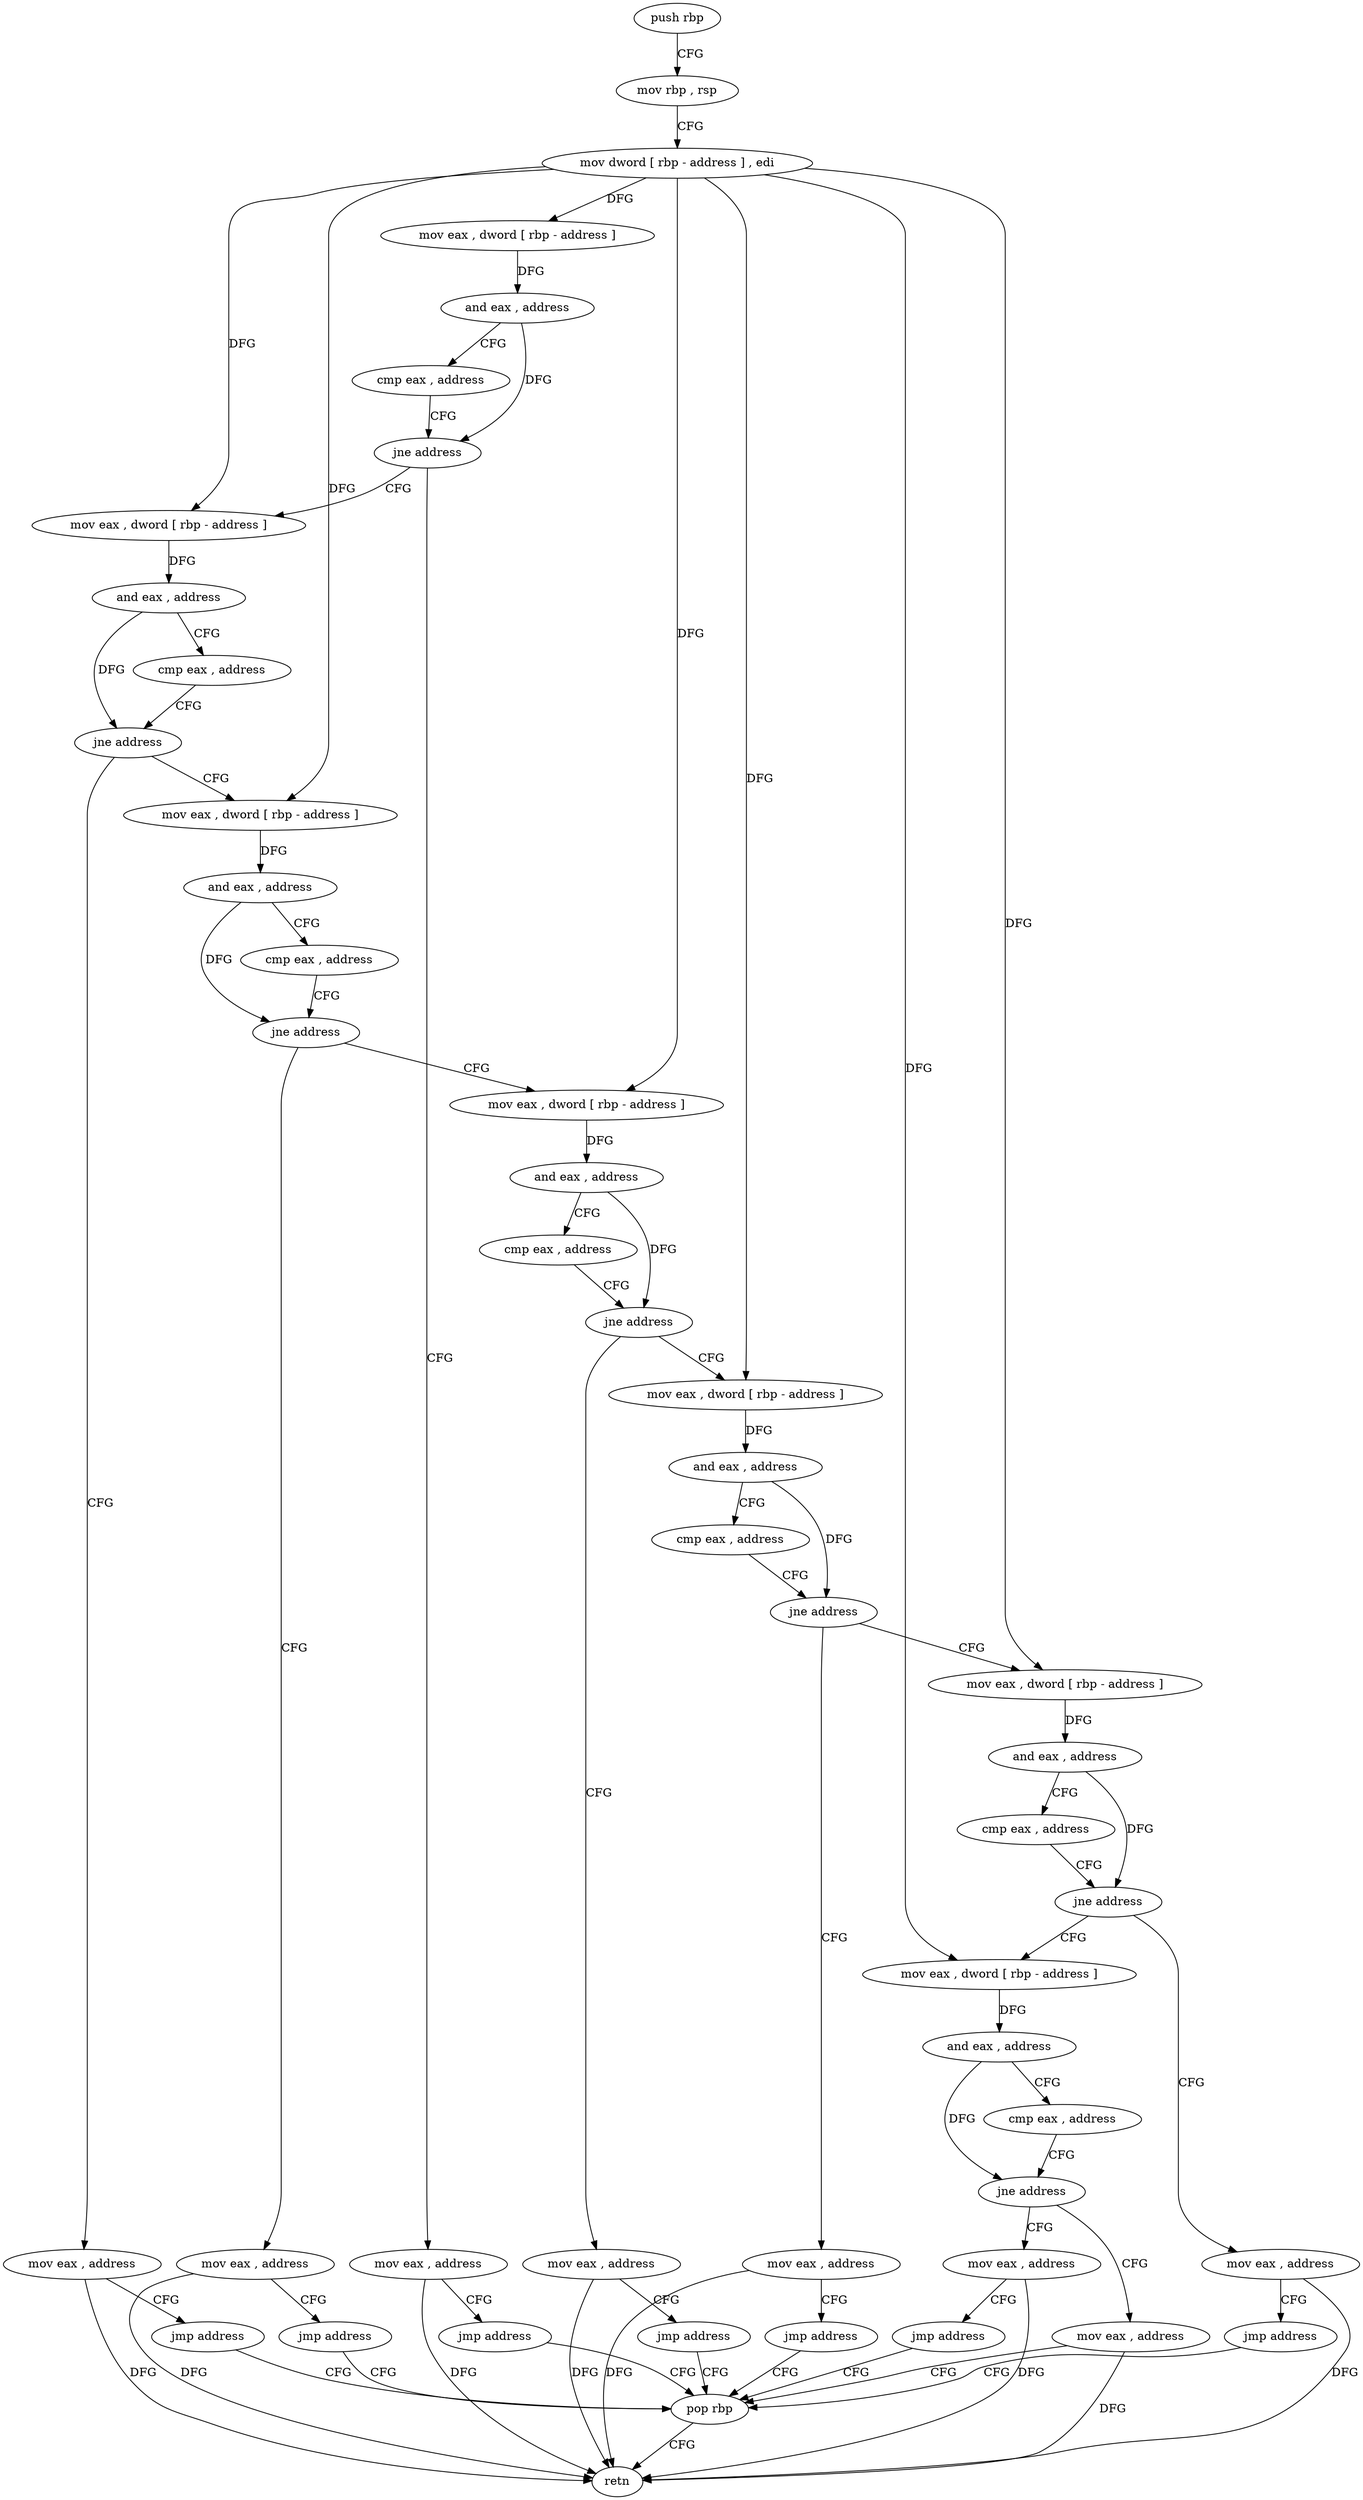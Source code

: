 digraph "func" {
"4291687" [label = "push rbp" ]
"4291688" [label = "mov rbp , rsp" ]
"4291691" [label = "mov dword [ rbp - address ] , edi" ]
"4291694" [label = "mov eax , dword [ rbp - address ]" ]
"4291697" [label = "and eax , address" ]
"4291702" [label = "cmp eax , address" ]
"4291707" [label = "jne address" ]
"4291719" [label = "mov eax , dword [ rbp - address ]" ]
"4291709" [label = "mov eax , address" ]
"4291722" [label = "and eax , address" ]
"4291727" [label = "cmp eax , address" ]
"4291732" [label = "jne address" ]
"4291741" [label = "mov eax , dword [ rbp - address ]" ]
"4291734" [label = "mov eax , address" ]
"4291714" [label = "jmp address" ]
"4291856" [label = "pop rbp" ]
"4291744" [label = "and eax , address" ]
"4291749" [label = "cmp eax , address" ]
"4291754" [label = "jne address" ]
"4291763" [label = "mov eax , dword [ rbp - address ]" ]
"4291756" [label = "mov eax , address" ]
"4291739" [label = "jmp address" ]
"4291857" [label = "retn" ]
"4291766" [label = "and eax , address" ]
"4291771" [label = "cmp eax , address" ]
"4291776" [label = "jne address" ]
"4291785" [label = "mov eax , dword [ rbp - address ]" ]
"4291778" [label = "mov eax , address" ]
"4291761" [label = "jmp address" ]
"4291788" [label = "and eax , address" ]
"4291793" [label = "cmp eax , address" ]
"4291798" [label = "jne address" ]
"4291807" [label = "mov eax , dword [ rbp - address ]" ]
"4291800" [label = "mov eax , address" ]
"4291783" [label = "jmp address" ]
"4291810" [label = "and eax , address" ]
"4291815" [label = "cmp eax , address" ]
"4291820" [label = "jne address" ]
"4291829" [label = "mov eax , dword [ rbp - address ]" ]
"4291822" [label = "mov eax , address" ]
"4291805" [label = "jmp address" ]
"4291832" [label = "and eax , address" ]
"4291837" [label = "cmp eax , address" ]
"4291842" [label = "jne address" ]
"4291851" [label = "mov eax , address" ]
"4291844" [label = "mov eax , address" ]
"4291827" [label = "jmp address" ]
"4291849" [label = "jmp address" ]
"4291687" -> "4291688" [ label = "CFG" ]
"4291688" -> "4291691" [ label = "CFG" ]
"4291691" -> "4291694" [ label = "DFG" ]
"4291691" -> "4291719" [ label = "DFG" ]
"4291691" -> "4291741" [ label = "DFG" ]
"4291691" -> "4291763" [ label = "DFG" ]
"4291691" -> "4291785" [ label = "DFG" ]
"4291691" -> "4291807" [ label = "DFG" ]
"4291691" -> "4291829" [ label = "DFG" ]
"4291694" -> "4291697" [ label = "DFG" ]
"4291697" -> "4291702" [ label = "CFG" ]
"4291697" -> "4291707" [ label = "DFG" ]
"4291702" -> "4291707" [ label = "CFG" ]
"4291707" -> "4291719" [ label = "CFG" ]
"4291707" -> "4291709" [ label = "CFG" ]
"4291719" -> "4291722" [ label = "DFG" ]
"4291709" -> "4291714" [ label = "CFG" ]
"4291709" -> "4291857" [ label = "DFG" ]
"4291722" -> "4291727" [ label = "CFG" ]
"4291722" -> "4291732" [ label = "DFG" ]
"4291727" -> "4291732" [ label = "CFG" ]
"4291732" -> "4291741" [ label = "CFG" ]
"4291732" -> "4291734" [ label = "CFG" ]
"4291741" -> "4291744" [ label = "DFG" ]
"4291734" -> "4291739" [ label = "CFG" ]
"4291734" -> "4291857" [ label = "DFG" ]
"4291714" -> "4291856" [ label = "CFG" ]
"4291856" -> "4291857" [ label = "CFG" ]
"4291744" -> "4291749" [ label = "CFG" ]
"4291744" -> "4291754" [ label = "DFG" ]
"4291749" -> "4291754" [ label = "CFG" ]
"4291754" -> "4291763" [ label = "CFG" ]
"4291754" -> "4291756" [ label = "CFG" ]
"4291763" -> "4291766" [ label = "DFG" ]
"4291756" -> "4291761" [ label = "CFG" ]
"4291756" -> "4291857" [ label = "DFG" ]
"4291739" -> "4291856" [ label = "CFG" ]
"4291766" -> "4291771" [ label = "CFG" ]
"4291766" -> "4291776" [ label = "DFG" ]
"4291771" -> "4291776" [ label = "CFG" ]
"4291776" -> "4291785" [ label = "CFG" ]
"4291776" -> "4291778" [ label = "CFG" ]
"4291785" -> "4291788" [ label = "DFG" ]
"4291778" -> "4291783" [ label = "CFG" ]
"4291778" -> "4291857" [ label = "DFG" ]
"4291761" -> "4291856" [ label = "CFG" ]
"4291788" -> "4291793" [ label = "CFG" ]
"4291788" -> "4291798" [ label = "DFG" ]
"4291793" -> "4291798" [ label = "CFG" ]
"4291798" -> "4291807" [ label = "CFG" ]
"4291798" -> "4291800" [ label = "CFG" ]
"4291807" -> "4291810" [ label = "DFG" ]
"4291800" -> "4291805" [ label = "CFG" ]
"4291800" -> "4291857" [ label = "DFG" ]
"4291783" -> "4291856" [ label = "CFG" ]
"4291810" -> "4291815" [ label = "CFG" ]
"4291810" -> "4291820" [ label = "DFG" ]
"4291815" -> "4291820" [ label = "CFG" ]
"4291820" -> "4291829" [ label = "CFG" ]
"4291820" -> "4291822" [ label = "CFG" ]
"4291829" -> "4291832" [ label = "DFG" ]
"4291822" -> "4291827" [ label = "CFG" ]
"4291822" -> "4291857" [ label = "DFG" ]
"4291805" -> "4291856" [ label = "CFG" ]
"4291832" -> "4291837" [ label = "CFG" ]
"4291832" -> "4291842" [ label = "DFG" ]
"4291837" -> "4291842" [ label = "CFG" ]
"4291842" -> "4291851" [ label = "CFG" ]
"4291842" -> "4291844" [ label = "CFG" ]
"4291851" -> "4291856" [ label = "CFG" ]
"4291851" -> "4291857" [ label = "DFG" ]
"4291844" -> "4291849" [ label = "CFG" ]
"4291844" -> "4291857" [ label = "DFG" ]
"4291827" -> "4291856" [ label = "CFG" ]
"4291849" -> "4291856" [ label = "CFG" ]
}
